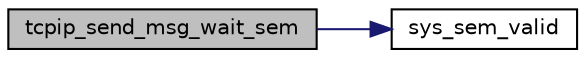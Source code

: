 digraph "tcpip_send_msg_wait_sem"
{
 // LATEX_PDF_SIZE
  edge [fontname="Helvetica",fontsize="10",labelfontname="Helvetica",labelfontsize="10"];
  node [fontname="Helvetica",fontsize="10",shape=record];
  rankdir="LR";
  Node1 [label="tcpip_send_msg_wait_sem",height=0.2,width=0.4,color="black", fillcolor="grey75", style="filled", fontcolor="black",tooltip=" "];
  Node1 -> Node2 [color="midnightblue",fontsize="10",style="solid",fontname="Helvetica"];
  Node2 [label="sys_sem_valid",height=0.2,width=0.4,color="black", fillcolor="white", style="filled",URL="$group__sys__sem.html#gac7ff314270976b80559d043f6098817b",tooltip=" "];
}
